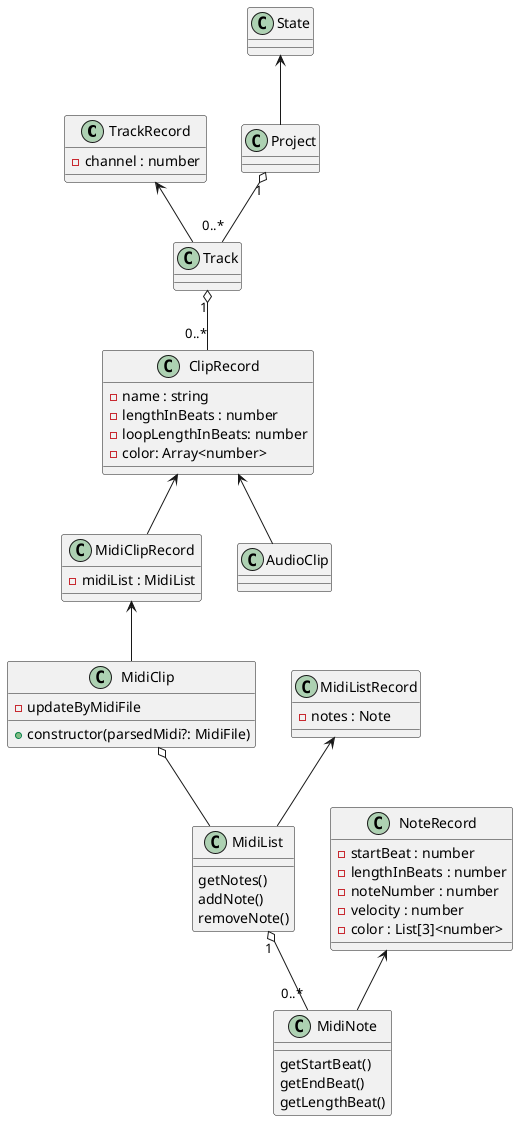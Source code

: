 @startuml


class TrackRecord {
    - channel : number
}

class Track {
}

class MidiListRecord {
    - notes : Note
}

class MidiList {
    getNotes()
    addNote()
    removeNote()
}


class ClipRecord {
    - name : string
    - lengthInBeats : number
    - loopLengthInBeats: number
    - color: Array<number>
}


class MidiClipRecord {
    - midiList : MidiList
}


class MidiClip {
    + constructor(parsedMidi?: MidiFile)
    - updateByMidiFile
}

class NoteRecord {
    - startBeat : number
    - lengthInBeats : number
    - noteNumber : number
    - velocity : number
    - color : List[3]<number> 
}

class MidiNote {
    getStartBeat()
    getEndBeat()
    getLengthBeat()
}

State <-- Project
Project "1" o-- "0..*" Track
TrackRecord <-- Track
Track "1" o-- "0..*" ClipRecord


ClipRecord <-- MidiClipRecord
MidiClipRecord <-- MidiClip
ClipRecord <-- AudioClip

MidiList "1" o-- "0..*" MidiNote
NoteRecord <-- MidiNote

MidiClip o-- MidiList
MidiListRecord <-- MidiList

@enduml